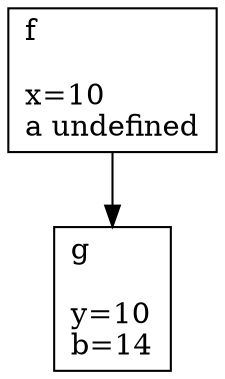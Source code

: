 digraph G {
    f [shape=box, label="f\l\lx=10\la undefined"]
    g [shape=box, label="g\l\ly=10\lb=14"]
    //h [shape=box, label="h\l\lz=15"]
    f -> g
    //g -> h
}
